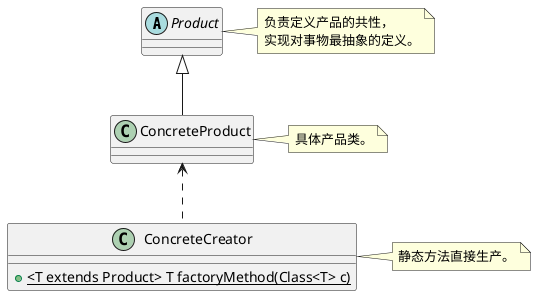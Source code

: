 @startuml

abstract class Product

note right of Product:负责定义产品的共性，\n实现对事物最抽象的定义。

class ConcreteProduct

Product <|-- ConcreteProduct

note right of ConcreteProduct:具体产品类。

class ConcreteCreator{
+ {static} <T extends Product> T factoryMethod(Class<T> c)
}
note right of ConcreteCreator:静态方法直接生产。
ConcreteProduct<..ConcreteCreator



@enduml